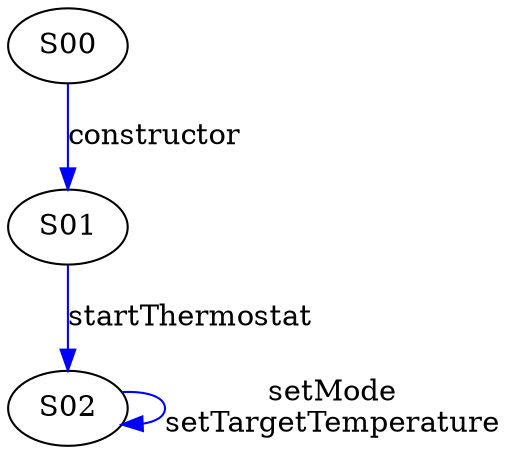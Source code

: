 digraph {

S02->S02 [label="setMode\nsetTargetTemperature", style="", color="blue"]
S00->S01 [label="constructor", style="", color="blue"]
S01->S02 [label="startThermostat", style="", color="blue"]
}